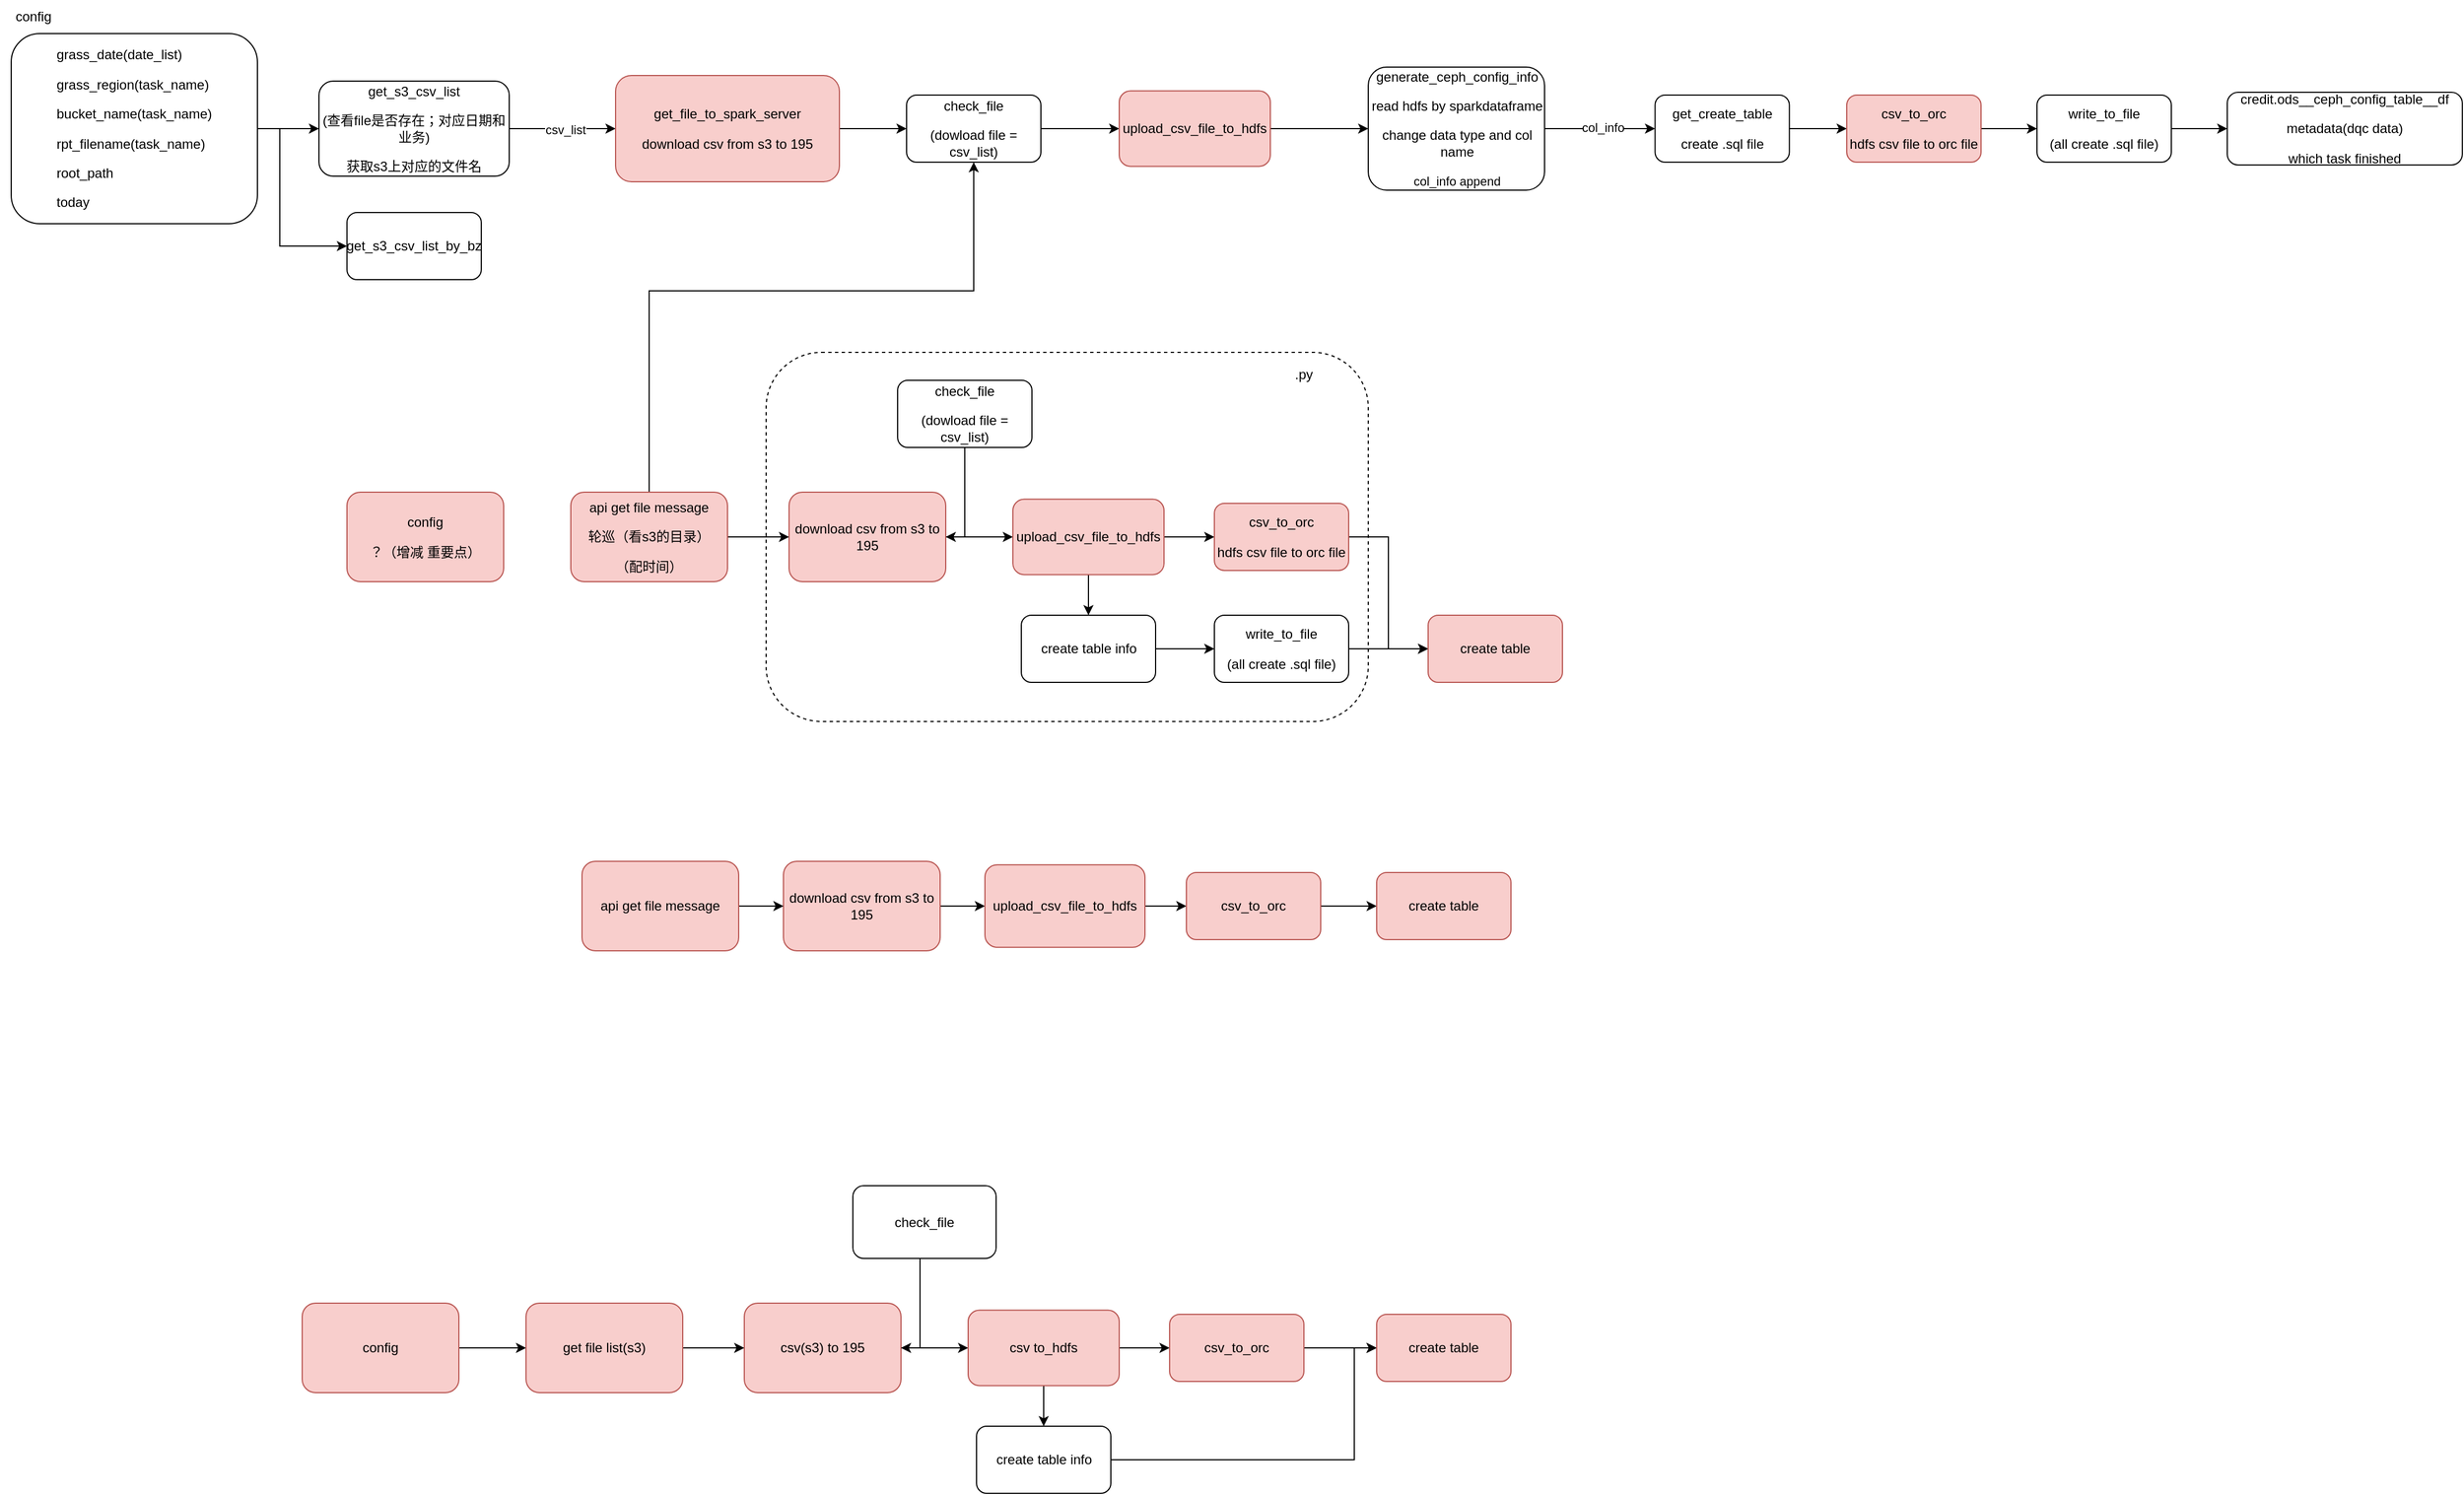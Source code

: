<mxfile version="20.2.7" type="github">
  <diagram id="vODys8mkGl-nHk8L58n5" name="第 1 页">
    <mxGraphModel dx="1452" dy="828" grid="1" gridSize="10" guides="1" tooltips="1" connect="1" arrows="1" fold="1" page="1" pageScale="1" pageWidth="827" pageHeight="1169" math="0" shadow="0">
      <root>
        <mxCell id="0" />
        <mxCell id="1" parent="0" />
        <mxCell id="RVwE4k4dkOmhBYXqThEL-30" value="" style="rounded=1;whiteSpace=wrap;html=1;dashed=1;" vertex="1" parent="1">
          <mxGeometry x="744.5" y="515" width="538" height="330" as="geometry" />
        </mxCell>
        <mxCell id="Levo3wiTHjZYaRg41nDo-6" value="" style="edgeStyle=orthogonalEdgeStyle;rounded=0;orthogonalLoop=1;jettySize=auto;html=1;" parent="1" source="Levo3wiTHjZYaRg41nDo-2" target="Levo3wiTHjZYaRg41nDo-5" edge="1">
          <mxGeometry relative="1" as="geometry" />
        </mxCell>
        <mxCell id="Levo3wiTHjZYaRg41nDo-2" value="&lt;p style=&quot;text-align: left;&quot; data-pm-slice=&quot;1 1 []&quot;&gt;grass_date(date_list)&lt;/p&gt;&lt;p style=&quot;text-align: left;&quot;&gt;grass_region(task_name)&lt;/p&gt;&lt;p style=&quot;text-align: left;&quot;&gt;bucket_name(task_name)&lt;/p&gt;&lt;p style=&quot;text-align: left;&quot;&gt;rpt_filename(task_name)&lt;/p&gt;&lt;p style=&quot;text-align: left;&quot;&gt;root_path&lt;/p&gt;&lt;p style=&quot;text-align: left;&quot;&gt;today&lt;/p&gt;" style="rounded=1;whiteSpace=wrap;html=1;" parent="1" vertex="1">
          <mxGeometry x="70" y="230" width="220" height="170" as="geometry" />
        </mxCell>
        <mxCell id="Levo3wiTHjZYaRg41nDo-3" value="config" style="text;html=1;strokeColor=none;fillColor=none;align=center;verticalAlign=middle;whiteSpace=wrap;rounded=0;" parent="1" vertex="1">
          <mxGeometry x="60" y="200" width="60" height="30" as="geometry" />
        </mxCell>
        <mxCell id="Levo3wiTHjZYaRg41nDo-8" value="" style="edgeStyle=orthogonalEdgeStyle;rounded=0;orthogonalLoop=1;jettySize=auto;html=1;" parent="1" source="Levo3wiTHjZYaRg41nDo-5" target="Levo3wiTHjZYaRg41nDo-7" edge="1">
          <mxGeometry relative="1" as="geometry" />
        </mxCell>
        <mxCell id="Levo3wiTHjZYaRg41nDo-12" value="csv_list" style="edgeLabel;html=1;align=center;verticalAlign=middle;resizable=0;points=[];" parent="Levo3wiTHjZYaRg41nDo-8" vertex="1" connectable="0">
          <mxGeometry x="0.046" y="-1" relative="1" as="geometry">
            <mxPoint as="offset" />
          </mxGeometry>
        </mxCell>
        <mxCell id="Levo3wiTHjZYaRg41nDo-10" value="" style="edgeStyle=orthogonalEdgeStyle;rounded=0;orthogonalLoop=1;jettySize=auto;html=1;exitX=1;exitY=0.5;exitDx=0;exitDy=0;entryX=0;entryY=0.5;entryDx=0;entryDy=0;" parent="1" source="Levo3wiTHjZYaRg41nDo-2" target="Levo3wiTHjZYaRg41nDo-9" edge="1">
          <mxGeometry relative="1" as="geometry">
            <Array as="points">
              <mxPoint x="310" y="315" />
              <mxPoint x="310" y="420" />
            </Array>
          </mxGeometry>
        </mxCell>
        <mxCell id="Levo3wiTHjZYaRg41nDo-5" value="&lt;p data-pm-slice=&quot;1 1 []&quot;&gt;get_s3_csv_list&lt;/p&gt;&lt;p data-pm-slice=&quot;1 1 []&quot;&gt;(查看file是否存在；对应&lt;span style=&quot;background-color: initial;&quot;&gt;日期和业务&lt;/span&gt;&lt;span style=&quot;background-color: initial;&quot;&gt;)&lt;/span&gt;&lt;/p&gt;&lt;p data-pm-slice=&quot;1 1 []&quot;&gt;&lt;span style=&quot;background-color: initial;&quot;&gt;获取s3上对应的文件名&lt;/span&gt;&lt;/p&gt;" style="whiteSpace=wrap;html=1;rounded=1;" parent="1" vertex="1">
          <mxGeometry x="345" y="272.5" width="170" height="85" as="geometry" />
        </mxCell>
        <mxCell id="Levo3wiTHjZYaRg41nDo-14" value="" style="edgeStyle=orthogonalEdgeStyle;rounded=0;orthogonalLoop=1;jettySize=auto;html=1;" parent="1" source="Levo3wiTHjZYaRg41nDo-7" target="Levo3wiTHjZYaRg41nDo-13" edge="1">
          <mxGeometry relative="1" as="geometry" />
        </mxCell>
        <mxCell id="Levo3wiTHjZYaRg41nDo-7" value="&lt;p data-pm-slice=&quot;1 1 []&quot;&gt;get_file_to_spark_server&lt;/p&gt;&lt;p data-pm-slice=&quot;1 1 []&quot;&gt;download csv from s3 to 195&lt;/p&gt;" style="whiteSpace=wrap;html=1;rounded=1;fillColor=#f8cecc;strokeColor=#b85450;" parent="1" vertex="1">
          <mxGeometry x="610" y="267.5" width="200" height="95" as="geometry" />
        </mxCell>
        <mxCell id="Levo3wiTHjZYaRg41nDo-9" value="&lt;p data-pm-slice=&quot;1 1 []&quot;&gt;get_s3_csv_list_by_bz&lt;/p&gt;" style="whiteSpace=wrap;html=1;rounded=1;" parent="1" vertex="1">
          <mxGeometry x="370" y="390" width="120" height="60" as="geometry" />
        </mxCell>
        <mxCell id="Levo3wiTHjZYaRg41nDo-16" value="" style="edgeStyle=orthogonalEdgeStyle;rounded=0;orthogonalLoop=1;jettySize=auto;html=1;" parent="1" source="Levo3wiTHjZYaRg41nDo-13" target="Levo3wiTHjZYaRg41nDo-15" edge="1">
          <mxGeometry relative="1" as="geometry" />
        </mxCell>
        <mxCell id="Levo3wiTHjZYaRg41nDo-13" value="&lt;p data-pm-slice=&quot;1 1 []&quot;&gt;check_file&lt;/p&gt;&lt;p data-pm-slice=&quot;1 1 []&quot;&gt;(dowload file = csv_list)&lt;/p&gt;" style="whiteSpace=wrap;html=1;rounded=1;" parent="1" vertex="1">
          <mxGeometry x="870" y="285" width="120" height="60" as="geometry" />
        </mxCell>
        <mxCell id="Levo3wiTHjZYaRg41nDo-18" value="" style="edgeStyle=orthogonalEdgeStyle;rounded=0;orthogonalLoop=1;jettySize=auto;html=1;" parent="1" source="Levo3wiTHjZYaRg41nDo-15" target="Levo3wiTHjZYaRg41nDo-17" edge="1">
          <mxGeometry relative="1" as="geometry" />
        </mxCell>
        <mxCell id="Levo3wiTHjZYaRg41nDo-15" value="&lt;p data-pm-slice=&quot;1 1 []&quot;&gt;upload_csv_file_to_hdfs&lt;/p&gt;" style="whiteSpace=wrap;html=1;rounded=1;fillColor=#f8cecc;strokeColor=#b85450;" parent="1" vertex="1">
          <mxGeometry x="1060" y="281.25" width="135" height="67.5" as="geometry" />
        </mxCell>
        <mxCell id="Levo3wiTHjZYaRg41nDo-20" value="" style="edgeStyle=orthogonalEdgeStyle;rounded=0;orthogonalLoop=1;jettySize=auto;html=1;" parent="1" source="Levo3wiTHjZYaRg41nDo-17" target="Levo3wiTHjZYaRg41nDo-19" edge="1">
          <mxGeometry relative="1" as="geometry" />
        </mxCell>
        <mxCell id="Levo3wiTHjZYaRg41nDo-21" value="&lt;p data-pm-slice=&quot;1 1 []&quot;&gt;col_info&lt;/p&gt;" style="edgeLabel;html=1;align=center;verticalAlign=middle;resizable=0;points=[];" parent="Levo3wiTHjZYaRg41nDo-20" vertex="1" connectable="0">
          <mxGeometry x="0.053" y="1" relative="1" as="geometry">
            <mxPoint as="offset" />
          </mxGeometry>
        </mxCell>
        <mxCell id="Levo3wiTHjZYaRg41nDo-17" value="&lt;p data-pm-slice=&quot;1 1 []&quot;&gt;generate_ceph_config_info&lt;/p&gt;&lt;p data-pm-slice=&quot;1 1 []&quot;&gt;read hdfs by sparkdataframe&lt;/p&gt;&lt;p data-pm-slice=&quot;1 1 []&quot;&gt;change data type and col name&lt;/p&gt;&lt;p data-pm-slice=&quot;1 1 []&quot;&gt;&lt;span style=&quot;font-size: 11px; background-color: rgb(255, 255, 255);&quot;&gt;col_info append&lt;/span&gt;&lt;br&gt;&lt;/p&gt;" style="whiteSpace=wrap;html=1;rounded=1;" parent="1" vertex="1">
          <mxGeometry x="1282.5" y="260" width="157.5" height="110" as="geometry" />
        </mxCell>
        <mxCell id="Levo3wiTHjZYaRg41nDo-23" value="" style="edgeStyle=orthogonalEdgeStyle;rounded=0;orthogonalLoop=1;jettySize=auto;html=1;" parent="1" source="Levo3wiTHjZYaRg41nDo-19" target="Levo3wiTHjZYaRg41nDo-22" edge="1">
          <mxGeometry relative="1" as="geometry" />
        </mxCell>
        <mxCell id="Levo3wiTHjZYaRg41nDo-19" value="&lt;p data-pm-slice=&quot;1 1 []&quot;&gt;get_create_table&lt;/p&gt;&lt;p data-pm-slice=&quot;1 1 []&quot;&gt;create .sql file&lt;/p&gt;" style="whiteSpace=wrap;html=1;rounded=1;" parent="1" vertex="1">
          <mxGeometry x="1538.75" y="285" width="120" height="60" as="geometry" />
        </mxCell>
        <mxCell id="Levo3wiTHjZYaRg41nDo-25" value="" style="edgeStyle=orthogonalEdgeStyle;rounded=0;orthogonalLoop=1;jettySize=auto;html=1;" parent="1" source="Levo3wiTHjZYaRg41nDo-22" target="Levo3wiTHjZYaRg41nDo-24" edge="1">
          <mxGeometry relative="1" as="geometry" />
        </mxCell>
        <mxCell id="Levo3wiTHjZYaRg41nDo-22" value="&lt;p data-pm-slice=&quot;1 1 []&quot;&gt;csv_to_orc&lt;/p&gt;&lt;p data-pm-slice=&quot;1 1 []&quot;&gt;hdfs csv file to orc file&lt;/p&gt;" style="whiteSpace=wrap;html=1;rounded=1;fillColor=#f8cecc;strokeColor=#b85450;" parent="1" vertex="1">
          <mxGeometry x="1710" y="285" width="120" height="60" as="geometry" />
        </mxCell>
        <mxCell id="Levo3wiTHjZYaRg41nDo-27" value="" style="edgeStyle=orthogonalEdgeStyle;rounded=0;orthogonalLoop=1;jettySize=auto;html=1;" parent="1" source="Levo3wiTHjZYaRg41nDo-24" target="Levo3wiTHjZYaRg41nDo-26" edge="1">
          <mxGeometry relative="1" as="geometry" />
        </mxCell>
        <mxCell id="Levo3wiTHjZYaRg41nDo-24" value="&lt;p data-pm-slice=&quot;1 1 []&quot;&gt;write_to_file&lt;/p&gt;&lt;p data-pm-slice=&quot;1 1 []&quot;&gt;(all create .sql file)&lt;/p&gt;" style="whiteSpace=wrap;html=1;rounded=1;" parent="1" vertex="1">
          <mxGeometry x="1880" y="285" width="120" height="60" as="geometry" />
        </mxCell>
        <mxCell id="Levo3wiTHjZYaRg41nDo-26" value="&lt;p data-pm-slice=&quot;1 1 []&quot;&gt;credit.ods__ceph_config_table__df&lt;/p&gt;&lt;p data-pm-slice=&quot;1 1 []&quot;&gt;metadata(dqc data)&lt;/p&gt;&lt;p data-pm-slice=&quot;1 1 []&quot;&gt;which task finished&lt;/p&gt;" style="whiteSpace=wrap;html=1;rounded=1;" parent="1" vertex="1">
          <mxGeometry x="2050" y="282.5" width="210" height="65" as="geometry" />
        </mxCell>
        <mxCell id="Levo3wiTHjZYaRg41nDo-37" style="edgeStyle=orthogonalEdgeStyle;rounded=0;orthogonalLoop=1;jettySize=auto;html=1;entryX=0;entryY=0.5;entryDx=0;entryDy=0;" parent="1" source="Levo3wiTHjZYaRg41nDo-34" target="Levo3wiTHjZYaRg41nDo-35" edge="1">
          <mxGeometry relative="1" as="geometry" />
        </mxCell>
        <mxCell id="Levo3wiTHjZYaRg41nDo-34" value="&lt;p data-pm-slice=&quot;1 1 []&quot;&gt;&lt;span style=&quot;background-color: initial;&quot;&gt;download csv from s3 to 195&lt;/span&gt;&lt;br&gt;&lt;/p&gt;" style="whiteSpace=wrap;html=1;rounded=1;fillColor=#f8cecc;strokeColor=#b85450;" parent="1" vertex="1">
          <mxGeometry x="760" y="970" width="140" height="80" as="geometry" />
        </mxCell>
        <mxCell id="Levo3wiTHjZYaRg41nDo-38" style="edgeStyle=orthogonalEdgeStyle;rounded=0;orthogonalLoop=1;jettySize=auto;html=1;entryX=0;entryY=0.5;entryDx=0;entryDy=0;" parent="1" source="Levo3wiTHjZYaRg41nDo-35" target="Levo3wiTHjZYaRg41nDo-36" edge="1">
          <mxGeometry relative="1" as="geometry" />
        </mxCell>
        <mxCell id="Levo3wiTHjZYaRg41nDo-35" value="&lt;p data-pm-slice=&quot;1 1 []&quot;&gt;upload_csv_file_to_hdfs&lt;/p&gt;" style="whiteSpace=wrap;html=1;rounded=1;fillColor=#f8cecc;strokeColor=#b85450;" parent="1" vertex="1">
          <mxGeometry x="940" y="973.13" width="143" height="73.75" as="geometry" />
        </mxCell>
        <mxCell id="RVwE4k4dkOmhBYXqThEL-6" value="" style="edgeStyle=orthogonalEdgeStyle;rounded=0;orthogonalLoop=1;jettySize=auto;html=1;" edge="1" parent="1" source="Levo3wiTHjZYaRg41nDo-36" target="RVwE4k4dkOmhBYXqThEL-5">
          <mxGeometry relative="1" as="geometry" />
        </mxCell>
        <mxCell id="Levo3wiTHjZYaRg41nDo-36" value="&lt;p data-pm-slice=&quot;1 1 []&quot;&gt;csv_to_orc&lt;/p&gt;" style="whiteSpace=wrap;html=1;rounded=1;fillColor=#f8cecc;strokeColor=#b85450;" parent="1" vertex="1">
          <mxGeometry x="1120" y="980" width="120" height="60" as="geometry" />
        </mxCell>
        <mxCell id="RVwE4k4dkOmhBYXqThEL-4" style="edgeStyle=orthogonalEdgeStyle;rounded=0;orthogonalLoop=1;jettySize=auto;html=1;entryX=0;entryY=0.5;entryDx=0;entryDy=0;" edge="1" parent="1" source="RVwE4k4dkOmhBYXqThEL-1" target="Levo3wiTHjZYaRg41nDo-34">
          <mxGeometry relative="1" as="geometry" />
        </mxCell>
        <mxCell id="RVwE4k4dkOmhBYXqThEL-1" value="&lt;p data-pm-slice=&quot;1 1 []&quot;&gt;&lt;span style=&quot;background-color: initial;&quot;&gt;api get file message&lt;/span&gt;&lt;br&gt;&lt;/p&gt;" style="whiteSpace=wrap;html=1;rounded=1;fillColor=#f8cecc;strokeColor=#b85450;" vertex="1" parent="1">
          <mxGeometry x="580" y="970" width="140" height="80" as="geometry" />
        </mxCell>
        <mxCell id="RVwE4k4dkOmhBYXqThEL-5" value="&lt;p data-pm-slice=&quot;1 1 []&quot;&gt;create table&lt;/p&gt;" style="whiteSpace=wrap;html=1;rounded=1;fillColor=#f8cecc;strokeColor=#b85450;" vertex="1" parent="1">
          <mxGeometry x="1290" y="980" width="120" height="60" as="geometry" />
        </mxCell>
        <mxCell id="RVwE4k4dkOmhBYXqThEL-20" value="" style="edgeStyle=orthogonalEdgeStyle;rounded=0;orthogonalLoop=1;jettySize=auto;html=1;" edge="1" parent="1" source="RVwE4k4dkOmhBYXqThEL-7" target="RVwE4k4dkOmhBYXqThEL-19">
          <mxGeometry relative="1" as="geometry" />
        </mxCell>
        <mxCell id="RVwE4k4dkOmhBYXqThEL-7" value="create table info" style="whiteSpace=wrap;html=1;rounded=1;" vertex="1" parent="1">
          <mxGeometry x="972.5" y="750" width="120" height="60" as="geometry" />
        </mxCell>
        <mxCell id="RVwE4k4dkOmhBYXqThEL-15" value="" style="edgeStyle=orthogonalEdgeStyle;rounded=0;orthogonalLoop=1;jettySize=auto;html=1;" edge="1" parent="1" source="RVwE4k4dkOmhBYXqThEL-11" target="RVwE4k4dkOmhBYXqThEL-14">
          <mxGeometry relative="1" as="geometry" />
        </mxCell>
        <mxCell id="RVwE4k4dkOmhBYXqThEL-11" value="&lt;p data-pm-slice=&quot;1 1 []&quot;&gt;&lt;span style=&quot;background-color: initial;&quot;&gt;download csv from s3 to 195&lt;/span&gt;&lt;br&gt;&lt;/p&gt;" style="whiteSpace=wrap;html=1;rounded=1;fillColor=#f8cecc;strokeColor=#b85450;" vertex="1" parent="1">
          <mxGeometry x="765" y="640" width="140" height="80" as="geometry" />
        </mxCell>
        <mxCell id="RVwE4k4dkOmhBYXqThEL-12" value="&lt;p data-pm-slice=&quot;1 1 []&quot;&gt;config&lt;br&gt;&lt;/p&gt;&lt;p data-pm-slice=&quot;1 1 []&quot;&gt;？（增减 重要点）&lt;/p&gt;" style="whiteSpace=wrap;html=1;rounded=1;fillColor=#f8cecc;strokeColor=#b85450;" vertex="1" parent="1">
          <mxGeometry x="370" y="640" width="140" height="80" as="geometry" />
        </mxCell>
        <mxCell id="RVwE4k4dkOmhBYXqThEL-16" value="" style="edgeStyle=orthogonalEdgeStyle;rounded=0;orthogonalLoop=1;jettySize=auto;html=1;" edge="1" parent="1" source="RVwE4k4dkOmhBYXqThEL-14" target="RVwE4k4dkOmhBYXqThEL-7">
          <mxGeometry relative="1" as="geometry" />
        </mxCell>
        <mxCell id="RVwE4k4dkOmhBYXqThEL-18" value="" style="edgeStyle=orthogonalEdgeStyle;rounded=0;orthogonalLoop=1;jettySize=auto;html=1;" edge="1" parent="1" source="RVwE4k4dkOmhBYXqThEL-14" target="RVwE4k4dkOmhBYXqThEL-17">
          <mxGeometry relative="1" as="geometry" />
        </mxCell>
        <mxCell id="RVwE4k4dkOmhBYXqThEL-14" value="&lt;p data-pm-slice=&quot;1 1 []&quot;&gt;upload_csv_file_to_hdfs&lt;/p&gt;" style="whiteSpace=wrap;html=1;rounded=1;fillColor=#f8cecc;strokeColor=#b85450;" vertex="1" parent="1">
          <mxGeometry x="965" y="646.25" width="135" height="67.5" as="geometry" />
        </mxCell>
        <mxCell id="RVwE4k4dkOmhBYXqThEL-23" style="edgeStyle=orthogonalEdgeStyle;rounded=0;orthogonalLoop=1;jettySize=auto;html=1;entryX=0;entryY=0.5;entryDx=0;entryDy=0;" edge="1" parent="1" source="RVwE4k4dkOmhBYXqThEL-17" target="RVwE4k4dkOmhBYXqThEL-21">
          <mxGeometry relative="1" as="geometry" />
        </mxCell>
        <mxCell id="RVwE4k4dkOmhBYXqThEL-17" value="&lt;p data-pm-slice=&quot;1 1 []&quot;&gt;csv_to_orc&lt;/p&gt;&lt;p data-pm-slice=&quot;1 1 []&quot;&gt;hdfs csv file to orc file&lt;/p&gt;" style="whiteSpace=wrap;html=1;rounded=1;fillColor=#f8cecc;strokeColor=#b85450;" vertex="1" parent="1">
          <mxGeometry x="1145" y="650" width="120" height="60" as="geometry" />
        </mxCell>
        <mxCell id="RVwE4k4dkOmhBYXqThEL-22" value="" style="edgeStyle=orthogonalEdgeStyle;rounded=0;orthogonalLoop=1;jettySize=auto;html=1;" edge="1" parent="1" source="RVwE4k4dkOmhBYXqThEL-19" target="RVwE4k4dkOmhBYXqThEL-21">
          <mxGeometry relative="1" as="geometry" />
        </mxCell>
        <mxCell id="RVwE4k4dkOmhBYXqThEL-19" value="&lt;p data-pm-slice=&quot;1 1 []&quot;&gt;write_to_file&lt;/p&gt;&lt;p data-pm-slice=&quot;1 1 []&quot;&gt;(all create .sql file)&lt;/p&gt;" style="whiteSpace=wrap;html=1;rounded=1;" vertex="1" parent="1">
          <mxGeometry x="1145" y="750" width="120" height="60" as="geometry" />
        </mxCell>
        <mxCell id="RVwE4k4dkOmhBYXqThEL-21" value="&lt;p data-pm-slice=&quot;1 1 []&quot;&gt;create table&lt;/p&gt;" style="whiteSpace=wrap;html=1;rounded=1;fillColor=#f8cecc;strokeColor=#b85450;" vertex="1" parent="1">
          <mxGeometry x="1336" y="750" width="120" height="60" as="geometry" />
        </mxCell>
        <mxCell id="RVwE4k4dkOmhBYXqThEL-25" style="edgeStyle=orthogonalEdgeStyle;rounded=0;orthogonalLoop=1;jettySize=auto;html=1;entryX=0;entryY=0.5;entryDx=0;entryDy=0;" edge="1" parent="1" source="RVwE4k4dkOmhBYXqThEL-24" target="RVwE4k4dkOmhBYXqThEL-11">
          <mxGeometry relative="1" as="geometry" />
        </mxCell>
        <mxCell id="RVwE4k4dkOmhBYXqThEL-29" style="edgeStyle=orthogonalEdgeStyle;rounded=0;orthogonalLoop=1;jettySize=auto;html=1;entryX=0.5;entryY=1;entryDx=0;entryDy=0;" edge="1" parent="1" source="RVwE4k4dkOmhBYXqThEL-24" target="Levo3wiTHjZYaRg41nDo-13">
          <mxGeometry relative="1" as="geometry">
            <mxPoint x="710" y="440" as="targetPoint" />
            <Array as="points">
              <mxPoint x="640" y="460" />
              <mxPoint x="930" y="460" />
            </Array>
          </mxGeometry>
        </mxCell>
        <mxCell id="RVwE4k4dkOmhBYXqThEL-24" value="&lt;p data-pm-slice=&quot;1 1 []&quot;&gt;&lt;span style=&quot;background-color: initial;&quot;&gt;api get file message&lt;/span&gt;&lt;/p&gt;&lt;p data-pm-slice=&quot;1 1 []&quot;&gt;&lt;span style=&quot;background-color: initial;&quot;&gt;轮巡（看s3的目录）&lt;/span&gt;&lt;/p&gt;&lt;p data-pm-slice=&quot;1 1 []&quot;&gt;&lt;span style=&quot;background-color: initial;&quot;&gt;（配时间）&lt;/span&gt;&lt;/p&gt;" style="whiteSpace=wrap;html=1;rounded=1;fillColor=#f8cecc;strokeColor=#b85450;" vertex="1" parent="1">
          <mxGeometry x="570" y="640" width="140" height="80" as="geometry" />
        </mxCell>
        <mxCell id="RVwE4k4dkOmhBYXqThEL-27" style="edgeStyle=orthogonalEdgeStyle;rounded=0;orthogonalLoop=1;jettySize=auto;html=1;entryX=1;entryY=0.5;entryDx=0;entryDy=0;" edge="1" parent="1" source="RVwE4k4dkOmhBYXqThEL-26" target="RVwE4k4dkOmhBYXqThEL-11">
          <mxGeometry relative="1" as="geometry">
            <Array as="points">
              <mxPoint x="922" y="680" />
            </Array>
          </mxGeometry>
        </mxCell>
        <mxCell id="RVwE4k4dkOmhBYXqThEL-26" value="&lt;p data-pm-slice=&quot;1 1 []&quot;&gt;check_file&lt;/p&gt;&lt;p data-pm-slice=&quot;1 1 []&quot;&gt;(dowload file = csv_list)&lt;/p&gt;" style="whiteSpace=wrap;html=1;rounded=1;" vertex="1" parent="1">
          <mxGeometry x="862" y="540" width="120" height="60" as="geometry" />
        </mxCell>
        <mxCell id="RVwE4k4dkOmhBYXqThEL-31" value=".py" style="text;html=1;strokeColor=none;fillColor=none;align=center;verticalAlign=middle;whiteSpace=wrap;rounded=0;" vertex="1" parent="1">
          <mxGeometry x="1195" y="520" width="60" height="30" as="geometry" />
        </mxCell>
        <mxCell id="RVwE4k4dkOmhBYXqThEL-35" value="" style="edgeStyle=orthogonalEdgeStyle;rounded=0;orthogonalLoop=1;jettySize=auto;html=1;entryX=0;entryY=0.5;entryDx=0;entryDy=0;" edge="1" parent="1" source="RVwE4k4dkOmhBYXqThEL-36" target="RVwE4k4dkOmhBYXqThEL-47">
          <mxGeometry relative="1" as="geometry">
            <mxPoint x="1105" y="1505" as="targetPoint" />
            <Array as="points">
              <mxPoint x="1270" y="1505" />
              <mxPoint x="1270" y="1405" />
            </Array>
          </mxGeometry>
        </mxCell>
        <mxCell id="RVwE4k4dkOmhBYXqThEL-36" value="create table info" style="whiteSpace=wrap;html=1;rounded=1;" vertex="1" parent="1">
          <mxGeometry x="932.5" y="1475" width="120" height="60" as="geometry" />
        </mxCell>
        <mxCell id="RVwE4k4dkOmhBYXqThEL-37" value="" style="edgeStyle=orthogonalEdgeStyle;rounded=0;orthogonalLoop=1;jettySize=auto;html=1;" edge="1" parent="1" source="RVwE4k4dkOmhBYXqThEL-38" target="RVwE4k4dkOmhBYXqThEL-42">
          <mxGeometry relative="1" as="geometry" />
        </mxCell>
        <mxCell id="RVwE4k4dkOmhBYXqThEL-38" value="&lt;p data-pm-slice=&quot;1 1 []&quot;&gt;&lt;span style=&quot;background-color: initial;&quot;&gt;csv(s3) to 195&lt;/span&gt;&lt;br&gt;&lt;/p&gt;" style="whiteSpace=wrap;html=1;rounded=1;fillColor=#f8cecc;strokeColor=#b85450;" vertex="1" parent="1">
          <mxGeometry x="725" y="1365" width="140" height="80" as="geometry" />
        </mxCell>
        <mxCell id="RVwE4k4dkOmhBYXqThEL-53" value="" style="edgeStyle=orthogonalEdgeStyle;rounded=0;orthogonalLoop=1;jettySize=auto;html=1;" edge="1" parent="1" source="RVwE4k4dkOmhBYXqThEL-39" target="RVwE4k4dkOmhBYXqThEL-49">
          <mxGeometry relative="1" as="geometry" />
        </mxCell>
        <mxCell id="RVwE4k4dkOmhBYXqThEL-39" value="&lt;p data-pm-slice=&quot;1 1 []&quot;&gt;config&lt;/p&gt;" style="whiteSpace=wrap;html=1;rounded=1;fillColor=#f8cecc;strokeColor=#b85450;" vertex="1" parent="1">
          <mxGeometry x="330" y="1365" width="140" height="80" as="geometry" />
        </mxCell>
        <mxCell id="RVwE4k4dkOmhBYXqThEL-40" value="" style="edgeStyle=orthogonalEdgeStyle;rounded=0;orthogonalLoop=1;jettySize=auto;html=1;" edge="1" parent="1" source="RVwE4k4dkOmhBYXqThEL-42" target="RVwE4k4dkOmhBYXqThEL-36">
          <mxGeometry relative="1" as="geometry" />
        </mxCell>
        <mxCell id="RVwE4k4dkOmhBYXqThEL-41" value="" style="edgeStyle=orthogonalEdgeStyle;rounded=0;orthogonalLoop=1;jettySize=auto;html=1;" edge="1" parent="1" source="RVwE4k4dkOmhBYXqThEL-42" target="RVwE4k4dkOmhBYXqThEL-44">
          <mxGeometry relative="1" as="geometry" />
        </mxCell>
        <mxCell id="RVwE4k4dkOmhBYXqThEL-42" value="&lt;p data-pm-slice=&quot;1 1 []&quot;&gt;csv to_hdfs&lt;/p&gt;" style="whiteSpace=wrap;html=1;rounded=1;fillColor=#f8cecc;strokeColor=#b85450;" vertex="1" parent="1">
          <mxGeometry x="925" y="1371.25" width="135" height="67.5" as="geometry" />
        </mxCell>
        <mxCell id="RVwE4k4dkOmhBYXqThEL-43" style="edgeStyle=orthogonalEdgeStyle;rounded=0;orthogonalLoop=1;jettySize=auto;html=1;entryX=0;entryY=0.5;entryDx=0;entryDy=0;" edge="1" parent="1" source="RVwE4k4dkOmhBYXqThEL-44" target="RVwE4k4dkOmhBYXqThEL-47">
          <mxGeometry relative="1" as="geometry" />
        </mxCell>
        <mxCell id="RVwE4k4dkOmhBYXqThEL-44" value="&lt;p data-pm-slice=&quot;1 1 []&quot;&gt;csv_to_orc&lt;/p&gt;" style="whiteSpace=wrap;html=1;rounded=1;fillColor=#f8cecc;strokeColor=#b85450;" vertex="1" parent="1">
          <mxGeometry x="1105" y="1375" width="120" height="60" as="geometry" />
        </mxCell>
        <mxCell id="RVwE4k4dkOmhBYXqThEL-47" value="&lt;p data-pm-slice=&quot;1 1 []&quot;&gt;create table&lt;/p&gt;" style="whiteSpace=wrap;html=1;rounded=1;fillColor=#f8cecc;strokeColor=#b85450;" vertex="1" parent="1">
          <mxGeometry x="1290" y="1375" width="120" height="60" as="geometry" />
        </mxCell>
        <mxCell id="RVwE4k4dkOmhBYXqThEL-48" style="edgeStyle=orthogonalEdgeStyle;rounded=0;orthogonalLoop=1;jettySize=auto;html=1;entryX=0;entryY=0.5;entryDx=0;entryDy=0;" edge="1" parent="1" source="RVwE4k4dkOmhBYXqThEL-49" target="RVwE4k4dkOmhBYXqThEL-38">
          <mxGeometry relative="1" as="geometry" />
        </mxCell>
        <mxCell id="RVwE4k4dkOmhBYXqThEL-49" value="&lt;p data-pm-slice=&quot;1 1 []&quot;&gt;get file list(s3)&lt;/p&gt;" style="whiteSpace=wrap;html=1;rounded=1;fillColor=#f8cecc;strokeColor=#b85450;" vertex="1" parent="1">
          <mxGeometry x="530" y="1365" width="140" height="80" as="geometry" />
        </mxCell>
        <mxCell id="RVwE4k4dkOmhBYXqThEL-50" style="edgeStyle=orthogonalEdgeStyle;rounded=0;orthogonalLoop=1;jettySize=auto;html=1;entryX=1;entryY=0.5;entryDx=0;entryDy=0;" edge="1" parent="1" source="RVwE4k4dkOmhBYXqThEL-51" target="RVwE4k4dkOmhBYXqThEL-38">
          <mxGeometry relative="1" as="geometry">
            <Array as="points">
              <mxPoint x="882" y="1405" />
            </Array>
          </mxGeometry>
        </mxCell>
        <mxCell id="RVwE4k4dkOmhBYXqThEL-51" value="&lt;p data-pm-slice=&quot;1 1 []&quot;&gt;check_file&lt;/p&gt;" style="whiteSpace=wrap;html=1;rounded=1;" vertex="1" parent="1">
          <mxGeometry x="822" y="1260" width="128" height="65" as="geometry" />
        </mxCell>
      </root>
    </mxGraphModel>
  </diagram>
</mxfile>
